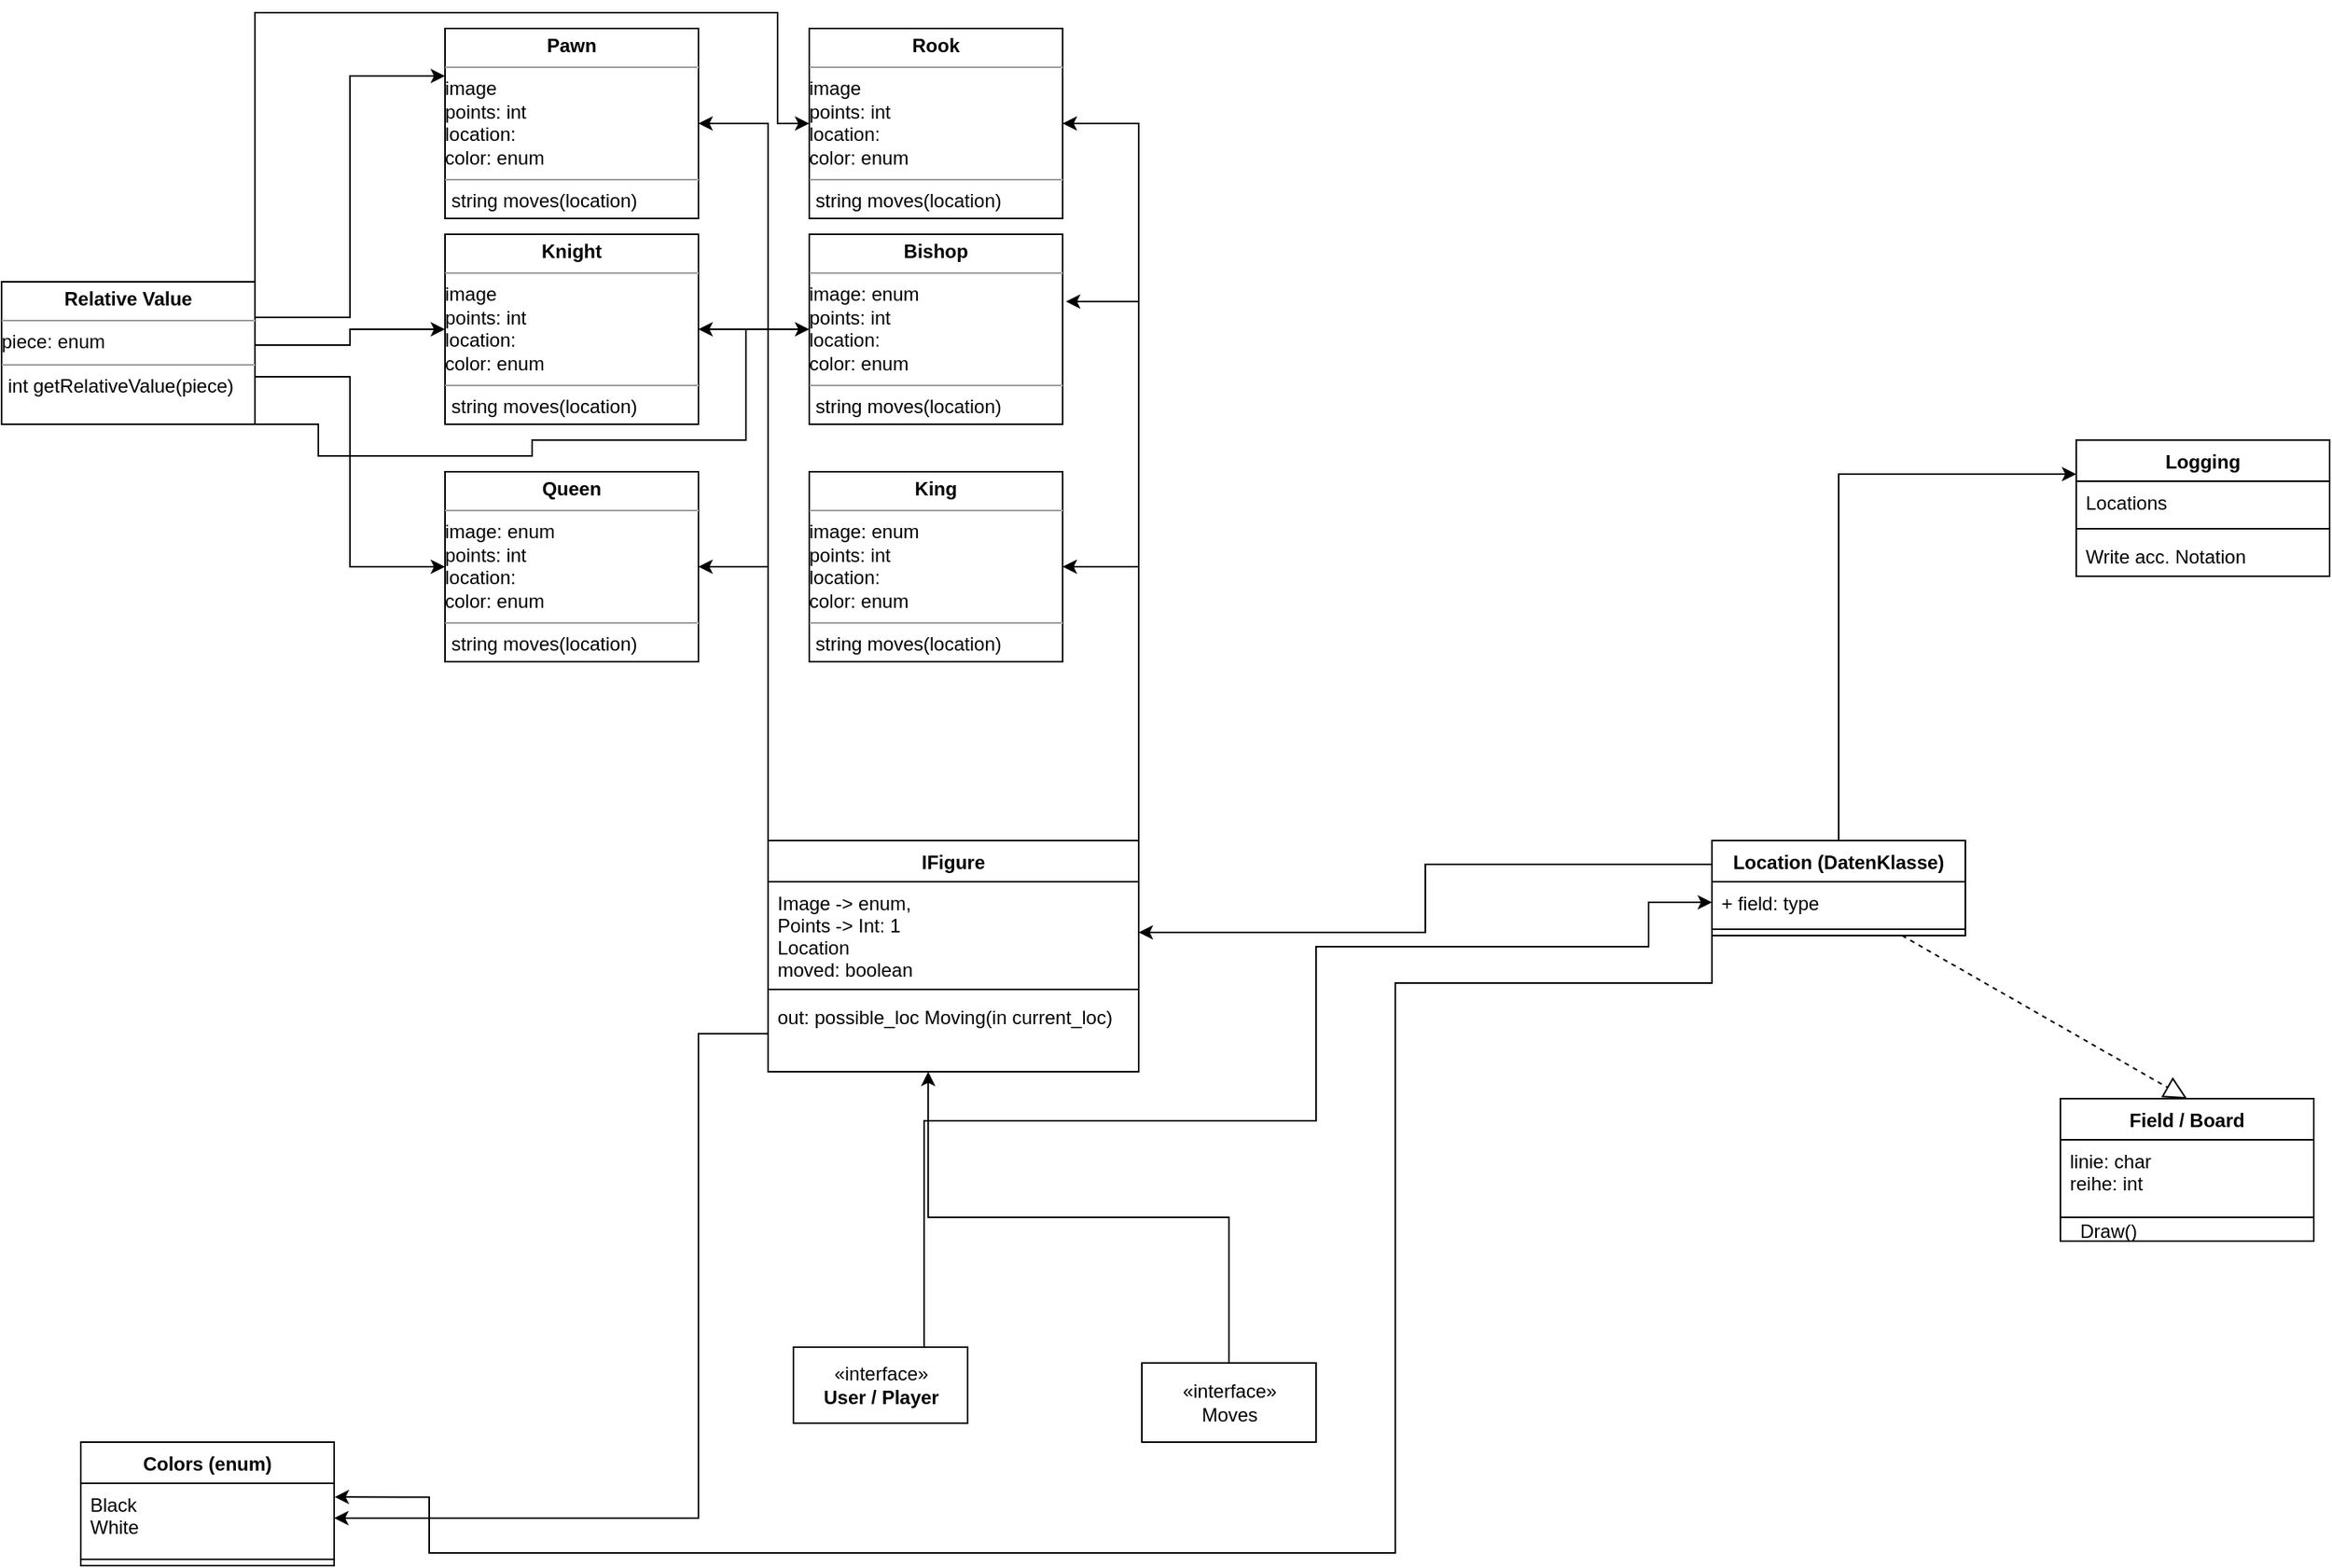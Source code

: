 <mxfile version="20.8.10" type="github">
  <diagram name="Seite-1" id="8dhn65Cj3MbclAA8dtAb">
    <mxGraphModel dx="3115" dy="1070" grid="1" gridSize="10" guides="1" tooltips="1" connect="1" arrows="1" fold="1" page="1" pageScale="1" pageWidth="827" pageHeight="1169" math="0" shadow="0">
      <root>
        <mxCell id="0" />
        <mxCell id="1" parent="0" />
        <mxCell id="Scy77tW3S1ukV7C9qBci-46" style="edgeStyle=orthogonalEdgeStyle;rounded=0;orthogonalLoop=1;jettySize=auto;html=1;exitX=0;exitY=0;exitDx=0;exitDy=0;entryX=1;entryY=0.5;entryDx=0;entryDy=0;" edge="1" parent="1" source="jfo7WDEXiLr41LFdycN5-6" target="Scy77tW3S1ukV7C9qBci-35">
          <mxGeometry relative="1" as="geometry" />
        </mxCell>
        <mxCell id="Scy77tW3S1ukV7C9qBci-47" style="edgeStyle=orthogonalEdgeStyle;rounded=0;orthogonalLoop=1;jettySize=auto;html=1;exitX=0;exitY=0;exitDx=0;exitDy=0;entryX=1;entryY=0.5;entryDx=0;entryDy=0;" edge="1" parent="1" source="jfo7WDEXiLr41LFdycN5-6" target="Scy77tW3S1ukV7C9qBci-36">
          <mxGeometry relative="1" as="geometry" />
        </mxCell>
        <mxCell id="Scy77tW3S1ukV7C9qBci-48" style="edgeStyle=orthogonalEdgeStyle;rounded=0;orthogonalLoop=1;jettySize=auto;html=1;exitX=0;exitY=0;exitDx=0;exitDy=0;entryX=1;entryY=0.5;entryDx=0;entryDy=0;" edge="1" parent="1" source="jfo7WDEXiLr41LFdycN5-6" target="Scy77tW3S1ukV7C9qBci-31">
          <mxGeometry relative="1" as="geometry" />
        </mxCell>
        <mxCell id="Scy77tW3S1ukV7C9qBci-50" style="edgeStyle=orthogonalEdgeStyle;rounded=0;orthogonalLoop=1;jettySize=auto;html=1;exitX=1;exitY=0;exitDx=0;exitDy=0;entryX=1;entryY=0.5;entryDx=0;entryDy=0;" edge="1" parent="1" source="jfo7WDEXiLr41LFdycN5-6" target="Scy77tW3S1ukV7C9qBci-34">
          <mxGeometry relative="1" as="geometry" />
        </mxCell>
        <mxCell id="Scy77tW3S1ukV7C9qBci-51" style="edgeStyle=orthogonalEdgeStyle;rounded=0;orthogonalLoop=1;jettySize=auto;html=1;exitX=1;exitY=0;exitDx=0;exitDy=0;entryX=1.013;entryY=0.354;entryDx=0;entryDy=0;entryPerimeter=0;" edge="1" parent="1" source="jfo7WDEXiLr41LFdycN5-6" target="Scy77tW3S1ukV7C9qBci-33">
          <mxGeometry relative="1" as="geometry">
            <Array as="points">
              <mxPoint x="758" y="192" />
            </Array>
          </mxGeometry>
        </mxCell>
        <mxCell id="Scy77tW3S1ukV7C9qBci-52" style="edgeStyle=orthogonalEdgeStyle;rounded=0;orthogonalLoop=1;jettySize=auto;html=1;exitX=1;exitY=0;exitDx=0;exitDy=0;entryX=1;entryY=0.5;entryDx=0;entryDy=0;" edge="1" parent="1" source="jfo7WDEXiLr41LFdycN5-6" target="Scy77tW3S1ukV7C9qBci-32">
          <mxGeometry relative="1" as="geometry" />
        </mxCell>
        <mxCell id="jfo7WDEXiLr41LFdycN5-6" value="IFigure" style="swimlane;fontStyle=1;align=center;verticalAlign=top;childLayout=stackLayout;horizontal=1;startSize=26;horizontalStack=0;resizeParent=1;resizeParentMax=0;resizeLast=0;collapsible=1;marginBottom=0;" parent="1" vertex="1">
          <mxGeometry x="524" y="533" width="234" height="146" as="geometry" />
        </mxCell>
        <mxCell id="jfo7WDEXiLr41LFdycN5-7" value="Image -&gt; enum,&#xa;Points -&gt; Int: 1&#xa;Location&#xa;moved: boolean" style="text;strokeColor=none;fillColor=none;align=left;verticalAlign=top;spacingLeft=4;spacingRight=4;overflow=hidden;rotatable=0;points=[[0,0.5],[1,0.5]];portConstraint=eastwest;" parent="jfo7WDEXiLr41LFdycN5-6" vertex="1">
          <mxGeometry y="26" width="234" height="64" as="geometry" />
        </mxCell>
        <mxCell id="jfo7WDEXiLr41LFdycN5-8" value="" style="line;strokeWidth=1;fillColor=none;align=left;verticalAlign=middle;spacingTop=-1;spacingLeft=3;spacingRight=3;rotatable=0;labelPosition=right;points=[];portConstraint=eastwest;strokeColor=inherit;" parent="jfo7WDEXiLr41LFdycN5-6" vertex="1">
          <mxGeometry y="90" width="234" height="8" as="geometry" />
        </mxCell>
        <mxCell id="jfo7WDEXiLr41LFdycN5-9" value="out: possible_loc Moving(in current_loc)" style="text;strokeColor=none;fillColor=none;align=left;verticalAlign=top;spacingLeft=4;spacingRight=4;overflow=hidden;rotatable=0;points=[[0,0.5],[1,0.5]];portConstraint=eastwest;" parent="jfo7WDEXiLr41LFdycN5-6" vertex="1">
          <mxGeometry y="98" width="234" height="48" as="geometry" />
        </mxCell>
        <mxCell id="Scy77tW3S1ukV7C9qBci-15" style="edgeStyle=orthogonalEdgeStyle;rounded=0;orthogonalLoop=1;jettySize=auto;html=1;exitX=0.5;exitY=0;exitDx=0;exitDy=0;entryX=0.432;entryY=1;entryDx=0;entryDy=0;entryPerimeter=0;" edge="1" parent="1" source="jfo7WDEXiLr41LFdycN5-39" target="jfo7WDEXiLr41LFdycN5-9">
          <mxGeometry relative="1" as="geometry" />
        </mxCell>
        <mxCell id="jfo7WDEXiLr41LFdycN5-39" value="&lt;div&gt;«interface»&lt;/div&gt;Moves" style="html=1;" parent="1" vertex="1">
          <mxGeometry x="760" y="863" width="110" height="50" as="geometry" />
        </mxCell>
        <mxCell id="Scy77tW3S1ukV7C9qBci-54" style="edgeStyle=orthogonalEdgeStyle;rounded=0;orthogonalLoop=1;jettySize=auto;html=1;exitX=0.75;exitY=0;exitDx=0;exitDy=0;entryX=0;entryY=0.5;entryDx=0;entryDy=0;" edge="1" parent="1" source="jfo7WDEXiLr41LFdycN5-40" target="Scy77tW3S1ukV7C9qBci-19">
          <mxGeometry relative="1" as="geometry">
            <Array as="points">
              <mxPoint x="622" y="710" />
              <mxPoint x="870" y="710" />
              <mxPoint x="870" y="600" />
              <mxPoint x="1080" y="600" />
              <mxPoint x="1080" y="572" />
            </Array>
          </mxGeometry>
        </mxCell>
        <mxCell id="jfo7WDEXiLr41LFdycN5-40" value="&lt;div&gt;«interface»&lt;/div&gt;&lt;div&gt;&lt;b&gt;User / Player&lt;/b&gt;&lt;/div&gt;" style="html=1;" parent="1" vertex="1">
          <mxGeometry x="540" y="853" width="110" height="48" as="geometry" />
        </mxCell>
        <mxCell id="jfo7WDEXiLr41LFdycN5-41" value="Logging" style="swimlane;fontStyle=1;align=center;verticalAlign=top;childLayout=stackLayout;horizontal=1;startSize=26;horizontalStack=0;resizeParent=1;resizeParentMax=0;resizeLast=0;collapsible=1;marginBottom=0;" parent="1" vertex="1">
          <mxGeometry x="1350" y="280" width="160" height="86" as="geometry" />
        </mxCell>
        <mxCell id="jfo7WDEXiLr41LFdycN5-42" value="Locations" style="text;strokeColor=none;fillColor=none;align=left;verticalAlign=top;spacingLeft=4;spacingRight=4;overflow=hidden;rotatable=0;points=[[0,0.5],[1,0.5]];portConstraint=eastwest;" parent="jfo7WDEXiLr41LFdycN5-41" vertex="1">
          <mxGeometry y="26" width="160" height="26" as="geometry" />
        </mxCell>
        <mxCell id="jfo7WDEXiLr41LFdycN5-43" value="" style="line;strokeWidth=1;fillColor=none;align=left;verticalAlign=middle;spacingTop=-1;spacingLeft=3;spacingRight=3;rotatable=0;labelPosition=right;points=[];portConstraint=eastwest;strokeColor=inherit;" parent="jfo7WDEXiLr41LFdycN5-41" vertex="1">
          <mxGeometry y="52" width="160" height="8" as="geometry" />
        </mxCell>
        <mxCell id="jfo7WDEXiLr41LFdycN5-44" value="Write acc. Notation" style="text;strokeColor=none;fillColor=none;align=left;verticalAlign=top;spacingLeft=4;spacingRight=4;overflow=hidden;rotatable=0;points=[[0,0.5],[1,0.5]];portConstraint=eastwest;" parent="jfo7WDEXiLr41LFdycN5-41" vertex="1">
          <mxGeometry y="60" width="160" height="26" as="geometry" />
        </mxCell>
        <mxCell id="UWiHKQXZse0oqmmE9vVX-13" value="Colors (enum)" style="swimlane;fontStyle=1;align=center;verticalAlign=top;childLayout=stackLayout;horizontal=1;startSize=26;horizontalStack=0;resizeParent=1;resizeParentMax=0;resizeLast=0;collapsible=1;marginBottom=0;" parent="1" vertex="1">
          <mxGeometry x="90" y="913" width="160" height="78" as="geometry" />
        </mxCell>
        <mxCell id="UWiHKQXZse0oqmmE9vVX-14" value="Black&#xa;White&#xa;" style="text;strokeColor=none;fillColor=none;align=left;verticalAlign=top;spacingLeft=4;spacingRight=4;overflow=hidden;rotatable=0;points=[[0,0.5],[1,0.5]];portConstraint=eastwest;" parent="UWiHKQXZse0oqmmE9vVX-13" vertex="1">
          <mxGeometry y="26" width="160" height="44" as="geometry" />
        </mxCell>
        <mxCell id="UWiHKQXZse0oqmmE9vVX-15" value="" style="line;strokeWidth=1;fillColor=none;align=left;verticalAlign=middle;spacingTop=-1;spacingLeft=3;spacingRight=3;rotatable=0;labelPosition=right;points=[];portConstraint=eastwest;strokeColor=inherit;" parent="UWiHKQXZse0oqmmE9vVX-13" vertex="1">
          <mxGeometry y="70" width="160" height="8" as="geometry" />
        </mxCell>
        <mxCell id="Scy77tW3S1ukV7C9qBci-8" value="Field / Board" style="swimlane;fontStyle=1;align=center;verticalAlign=top;childLayout=stackLayout;horizontal=1;startSize=26;horizontalStack=0;resizeParent=1;resizeParentMax=0;resizeLast=0;collapsible=1;marginBottom=0;" vertex="1" parent="1">
          <mxGeometry x="1340" y="696" width="160" height="90" as="geometry" />
        </mxCell>
        <mxCell id="Scy77tW3S1ukV7C9qBci-9" value="linie: char&#xa;reihe: int&#xa;" style="text;strokeColor=none;fillColor=none;align=left;verticalAlign=top;spacingLeft=4;spacingRight=4;overflow=hidden;rotatable=0;points=[[0,0.5],[1,0.5]];portConstraint=eastwest;" vertex="1" parent="Scy77tW3S1ukV7C9qBci-8">
          <mxGeometry y="26" width="160" height="34" as="geometry" />
        </mxCell>
        <mxCell id="Scy77tW3S1ukV7C9qBci-10" value="" style="line;strokeWidth=1;fillColor=none;align=left;verticalAlign=middle;spacingTop=-1;spacingLeft=3;spacingRight=3;rotatable=0;labelPosition=right;points=[];portConstraint=eastwest;strokeColor=inherit;" vertex="1" parent="Scy77tW3S1ukV7C9qBci-8">
          <mxGeometry y="60" width="160" height="30" as="geometry" />
        </mxCell>
        <mxCell id="Scy77tW3S1ukV7C9qBci-29" style="edgeStyle=orthogonalEdgeStyle;rounded=0;orthogonalLoop=1;jettySize=auto;html=1;exitX=0;exitY=0.25;exitDx=0;exitDy=0;entryX=1;entryY=0.5;entryDx=0;entryDy=0;" edge="1" parent="1" source="Scy77tW3S1ukV7C9qBci-18" target="jfo7WDEXiLr41LFdycN5-7">
          <mxGeometry relative="1" as="geometry" />
        </mxCell>
        <mxCell id="Scy77tW3S1ukV7C9qBci-53" style="edgeStyle=orthogonalEdgeStyle;rounded=0;orthogonalLoop=1;jettySize=auto;html=1;exitX=0.5;exitY=0;exitDx=0;exitDy=0;entryX=0;entryY=0.25;entryDx=0;entryDy=0;" edge="1" parent="1" source="Scy77tW3S1ukV7C9qBci-18" target="jfo7WDEXiLr41LFdycN5-41">
          <mxGeometry relative="1" as="geometry" />
        </mxCell>
        <mxCell id="Scy77tW3S1ukV7C9qBci-18" value="Location (DatenKlasse)" style="swimlane;fontStyle=1;align=center;verticalAlign=top;childLayout=stackLayout;horizontal=1;startSize=26;horizontalStack=0;resizeParent=1;resizeParentMax=0;resizeLast=0;collapsible=1;marginBottom=0;" vertex="1" parent="1">
          <mxGeometry x="1120" y="533" width="160" height="60" as="geometry" />
        </mxCell>
        <mxCell id="Scy77tW3S1ukV7C9qBci-19" value="+ field: type" style="text;strokeColor=none;fillColor=none;align=left;verticalAlign=top;spacingLeft=4;spacingRight=4;overflow=hidden;rotatable=0;points=[[0,0.5],[1,0.5]];portConstraint=eastwest;" vertex="1" parent="Scy77tW3S1ukV7C9qBci-18">
          <mxGeometry y="26" width="160" height="26" as="geometry" />
        </mxCell>
        <mxCell id="Scy77tW3S1ukV7C9qBci-20" value="" style="line;strokeWidth=1;fillColor=none;align=left;verticalAlign=middle;spacingTop=-1;spacingLeft=3;spacingRight=3;rotatable=0;labelPosition=right;points=[];portConstraint=eastwest;strokeColor=inherit;" vertex="1" parent="Scy77tW3S1ukV7C9qBci-18">
          <mxGeometry y="52" width="160" height="8" as="geometry" />
        </mxCell>
        <mxCell id="Scy77tW3S1ukV7C9qBci-23" value="" style="endArrow=block;dashed=1;endFill=0;endSize=12;html=1;rounded=0;entryX=0.5;entryY=0;entryDx=0;entryDy=0;exitX=0.75;exitY=1;exitDx=0;exitDy=0;" edge="1" parent="1" source="Scy77tW3S1ukV7C9qBci-18" target="Scy77tW3S1ukV7C9qBci-8">
          <mxGeometry width="160" relative="1" as="geometry">
            <mxPoint x="1249.12" y="621.522" as="sourcePoint" />
            <mxPoint x="591" y="843" as="targetPoint" />
          </mxGeometry>
        </mxCell>
        <mxCell id="Scy77tW3S1ukV7C9qBci-27" style="edgeStyle=orthogonalEdgeStyle;rounded=0;orthogonalLoop=1;jettySize=auto;html=1;exitX=0;exitY=0.5;exitDx=0;exitDy=0;entryX=1;entryY=0.5;entryDx=0;entryDy=0;" edge="1" parent="1" source="jfo7WDEXiLr41LFdycN5-9" target="UWiHKQXZse0oqmmE9vVX-14">
          <mxGeometry relative="1" as="geometry">
            <Array as="points">
              <mxPoint x="480" y="655" />
              <mxPoint x="480" y="961" />
            </Array>
          </mxGeometry>
        </mxCell>
        <mxCell id="Scy77tW3S1ukV7C9qBci-30" style="edgeStyle=orthogonalEdgeStyle;rounded=0;orthogonalLoop=1;jettySize=auto;html=1;exitX=0;exitY=0.5;exitDx=0;exitDy=0;entryX=1.002;entryY=0.197;entryDx=0;entryDy=0;entryPerimeter=0;" edge="1" parent="1" source="Scy77tW3S1ukV7C9qBci-19" target="UWiHKQXZse0oqmmE9vVX-14">
          <mxGeometry relative="1" as="geometry">
            <Array as="points">
              <mxPoint x="1120" y="623" />
              <mxPoint x="920" y="623" />
              <mxPoint x="920" y="983" />
              <mxPoint x="310" y="983" />
            </Array>
          </mxGeometry>
        </mxCell>
        <mxCell id="Scy77tW3S1ukV7C9qBci-31" value="&lt;p style=&quot;margin:0px;margin-top:4px;text-align:center;&quot;&gt;&lt;b&gt;Pawn&lt;/b&gt;&lt;/p&gt;&lt;hr size=&quot;1&quot;&gt;&lt;div&gt;image&lt;br&gt;&lt;/div&gt;&lt;div&gt;points: int&lt;/div&gt;&lt;div&gt;location:&lt;/div&gt;&lt;div&gt;color: enum&lt;br&gt;&lt;/div&gt;&lt;hr size=&quot;1&quot;&gt;&lt;p style=&quot;margin:0px;margin-left:4px;&quot;&gt;string moves(location)&lt;/p&gt;" style="verticalAlign=top;align=left;overflow=fill;fontSize=12;fontFamily=Helvetica;html=1;" vertex="1" parent="1">
          <mxGeometry x="320" y="20" width="160" height="120" as="geometry" />
        </mxCell>
        <mxCell id="Scy77tW3S1ukV7C9qBci-32" value="&lt;p style=&quot;margin:0px;margin-top:4px;text-align:center;&quot;&gt;&lt;b&gt;Rook&lt;/b&gt;&lt;/p&gt;&lt;hr size=&quot;1&quot;&gt;&lt;div&gt;image&lt;br&gt;&lt;/div&gt;&lt;div&gt;points: int&lt;/div&gt;&lt;div&gt;location:&lt;/div&gt;&lt;div&gt;color: enum&lt;br&gt;&lt;/div&gt;&lt;hr size=&quot;1&quot;&gt;&lt;p style=&quot;margin:0px;margin-left:4px;&quot;&gt;string moves(location)&lt;/p&gt;&lt;p style=&quot;margin:0px;margin-left:4px;&quot;&gt;&lt;/p&gt;" style="verticalAlign=top;align=left;overflow=fill;fontSize=12;fontFamily=Helvetica;html=1;" vertex="1" parent="1">
          <mxGeometry x="550" y="20" width="160" height="120" as="geometry" />
        </mxCell>
        <mxCell id="Scy77tW3S1ukV7C9qBci-33" value="&lt;p style=&quot;margin:0px;margin-top:4px;text-align:center;&quot;&gt;&lt;b&gt;Bishop&lt;/b&gt;&lt;/p&gt;&lt;hr size=&quot;1&quot;&gt;&lt;div&gt;image: enum&lt;/div&gt;&lt;div&gt;points: int&lt;/div&gt;&lt;div&gt;location:&lt;/div&gt;&lt;div&gt;color: enum&lt;br&gt;&lt;/div&gt;&lt;hr size=&quot;1&quot;&gt;&lt;p style=&quot;margin:0px;margin-left:4px;&quot;&gt;string moves(location)&lt;/p&gt;&lt;p style=&quot;margin:0px;margin-left:4px;&quot;&gt;&lt;/p&gt;" style="verticalAlign=top;align=left;overflow=fill;fontSize=12;fontFamily=Helvetica;html=1;" vertex="1" parent="1">
          <mxGeometry x="550" y="150" width="160" height="120" as="geometry" />
        </mxCell>
        <mxCell id="Scy77tW3S1ukV7C9qBci-34" value="&lt;p style=&quot;margin:0px;margin-top:4px;text-align:center;&quot;&gt;&lt;b&gt;King&lt;/b&gt;&lt;/p&gt;&lt;hr size=&quot;1&quot;&gt;&lt;div&gt;image: enum&lt;/div&gt;&lt;div&gt;points: int&lt;/div&gt;&lt;div&gt;location:&lt;/div&gt;&lt;div&gt;color: enum&lt;br&gt;&lt;/div&gt;&lt;hr size=&quot;1&quot;&gt;&lt;p style=&quot;margin:0px;margin-left:4px;&quot;&gt;string moves(location)&lt;/p&gt;&lt;p style=&quot;margin:0px;margin-left:4px;&quot;&gt;&lt;/p&gt;" style="verticalAlign=top;align=left;overflow=fill;fontSize=12;fontFamily=Helvetica;html=1;" vertex="1" parent="1">
          <mxGeometry x="550" y="300" width="160" height="120" as="geometry" />
        </mxCell>
        <mxCell id="Scy77tW3S1ukV7C9qBci-35" value="&lt;p style=&quot;margin:0px;margin-top:4px;text-align:center;&quot;&gt;&lt;b&gt;Queen&lt;/b&gt;&lt;/p&gt;&lt;hr size=&quot;1&quot;&gt;&lt;div&gt;image: enum&lt;/div&gt;&lt;div&gt;points: int&lt;/div&gt;&lt;div&gt;location:&lt;/div&gt;&lt;div&gt;color: enum&lt;br&gt;&lt;/div&gt;&lt;hr size=&quot;1&quot;&gt;&lt;p style=&quot;margin:0px;margin-left:4px;&quot;&gt;string moves(location)&lt;/p&gt;&lt;p style=&quot;margin:0px;margin-left:4px;&quot;&gt;&lt;/p&gt;" style="verticalAlign=top;align=left;overflow=fill;fontSize=12;fontFamily=Helvetica;html=1;" vertex="1" parent="1">
          <mxGeometry x="320" y="300" width="160" height="120" as="geometry" />
        </mxCell>
        <mxCell id="Scy77tW3S1ukV7C9qBci-36" value="&lt;p style=&quot;margin:0px;margin-top:4px;text-align:center;&quot;&gt;&lt;b&gt;Knight&lt;/b&gt;&lt;/p&gt;&lt;hr size=&quot;1&quot;&gt;&lt;div&gt;image&lt;br&gt;&lt;/div&gt;&lt;div&gt;points: int&lt;/div&gt;&lt;div&gt;location:&lt;/div&gt;&lt;div&gt;color: enum&lt;br&gt;&lt;/div&gt;&lt;hr size=&quot;1&quot;&gt;&lt;p style=&quot;margin:0px;margin-left:4px;&quot;&gt;string moves(location)&lt;/p&gt;&lt;p style=&quot;margin:0px;margin-left:4px;&quot;&gt;&lt;/p&gt;" style="verticalAlign=top;align=left;overflow=fill;fontSize=12;fontFamily=Helvetica;html=1;" vertex="1" parent="1">
          <mxGeometry x="320" y="150" width="160" height="120" as="geometry" />
        </mxCell>
        <mxCell id="Scy77tW3S1ukV7C9qBci-40" style="edgeStyle=orthogonalEdgeStyle;rounded=0;orthogonalLoop=1;jettySize=auto;html=1;exitX=1;exitY=0.25;exitDx=0;exitDy=0;entryX=0;entryY=0.25;entryDx=0;entryDy=0;" edge="1" parent="1" source="Scy77tW3S1ukV7C9qBci-39" target="Scy77tW3S1ukV7C9qBci-31">
          <mxGeometry relative="1" as="geometry" />
        </mxCell>
        <mxCell id="Scy77tW3S1ukV7C9qBci-41" style="edgeStyle=orthogonalEdgeStyle;rounded=0;orthogonalLoop=1;jettySize=auto;html=1;exitX=1;exitY=0.5;exitDx=0;exitDy=0;entryX=0;entryY=0.5;entryDx=0;entryDy=0;" edge="1" parent="1" source="Scy77tW3S1ukV7C9qBci-39" target="Scy77tW3S1ukV7C9qBci-36">
          <mxGeometry relative="1" as="geometry">
            <Array as="points">
              <mxPoint x="200" y="220" />
              <mxPoint x="260" y="220" />
              <mxPoint x="260" y="210" />
            </Array>
          </mxGeometry>
        </mxCell>
        <mxCell id="Scy77tW3S1ukV7C9qBci-42" style="edgeStyle=orthogonalEdgeStyle;rounded=0;orthogonalLoop=1;jettySize=auto;html=1;exitX=1;exitY=0.5;exitDx=0;exitDy=0;entryX=0;entryY=0.5;entryDx=0;entryDy=0;" edge="1" parent="1" source="Scy77tW3S1ukV7C9qBci-39" target="Scy77tW3S1ukV7C9qBci-35">
          <mxGeometry relative="1" as="geometry">
            <Array as="points">
              <mxPoint x="200" y="240" />
              <mxPoint x="260" y="240" />
              <mxPoint x="260" y="360" />
            </Array>
          </mxGeometry>
        </mxCell>
        <mxCell id="Scy77tW3S1ukV7C9qBci-43" style="edgeStyle=orthogonalEdgeStyle;rounded=0;orthogonalLoop=1;jettySize=auto;html=1;exitX=1;exitY=0;exitDx=0;exitDy=0;entryX=0;entryY=0.5;entryDx=0;entryDy=0;" edge="1" parent="1" source="Scy77tW3S1ukV7C9qBci-39" target="Scy77tW3S1ukV7C9qBci-32">
          <mxGeometry relative="1" as="geometry">
            <Array as="points">
              <mxPoint x="200" y="10" />
              <mxPoint x="530" y="10" />
              <mxPoint x="530" y="80" />
            </Array>
          </mxGeometry>
        </mxCell>
        <mxCell id="Scy77tW3S1ukV7C9qBci-44" style="edgeStyle=orthogonalEdgeStyle;rounded=0;orthogonalLoop=1;jettySize=auto;html=1;exitX=1;exitY=1;exitDx=0;exitDy=0;entryX=0;entryY=0.5;entryDx=0;entryDy=0;" edge="1" parent="1" source="Scy77tW3S1ukV7C9qBci-39" target="Scy77tW3S1ukV7C9qBci-33">
          <mxGeometry relative="1" as="geometry">
            <Array as="points">
              <mxPoint x="240" y="270" />
              <mxPoint x="240" y="290" />
              <mxPoint x="375" y="290" />
              <mxPoint x="375" y="280" />
              <mxPoint x="510" y="280" />
              <mxPoint x="510" y="210" />
            </Array>
          </mxGeometry>
        </mxCell>
        <mxCell id="Scy77tW3S1ukV7C9qBci-39" value="&lt;p style=&quot;margin:0px;margin-top:4px;text-align:center;&quot;&gt;&lt;b&gt;Relative Value&lt;br&gt;&lt;/b&gt;&lt;/p&gt;&lt;hr size=&quot;1&quot;&gt;piece: enum&lt;br&gt;&lt;hr size=&quot;1&quot;&gt;&lt;p style=&quot;margin:0px;margin-left:4px;&quot;&gt;int getRelativeValue(piece)&lt;br&gt;&lt;/p&gt;" style="verticalAlign=top;align=left;overflow=fill;fontSize=12;fontFamily=Helvetica;html=1;" vertex="1" parent="1">
          <mxGeometry x="40" y="180" width="160" height="90" as="geometry" />
        </mxCell>
        <mxCell id="Scy77tW3S1ukV7C9qBci-55" value="Draw()" style="text;html=1;align=center;verticalAlign=middle;resizable=0;points=[];autosize=1;strokeColor=none;fillColor=none;" vertex="1" parent="1">
          <mxGeometry x="1340" y="765" width="60" height="30" as="geometry" />
        </mxCell>
      </root>
    </mxGraphModel>
  </diagram>
</mxfile>
